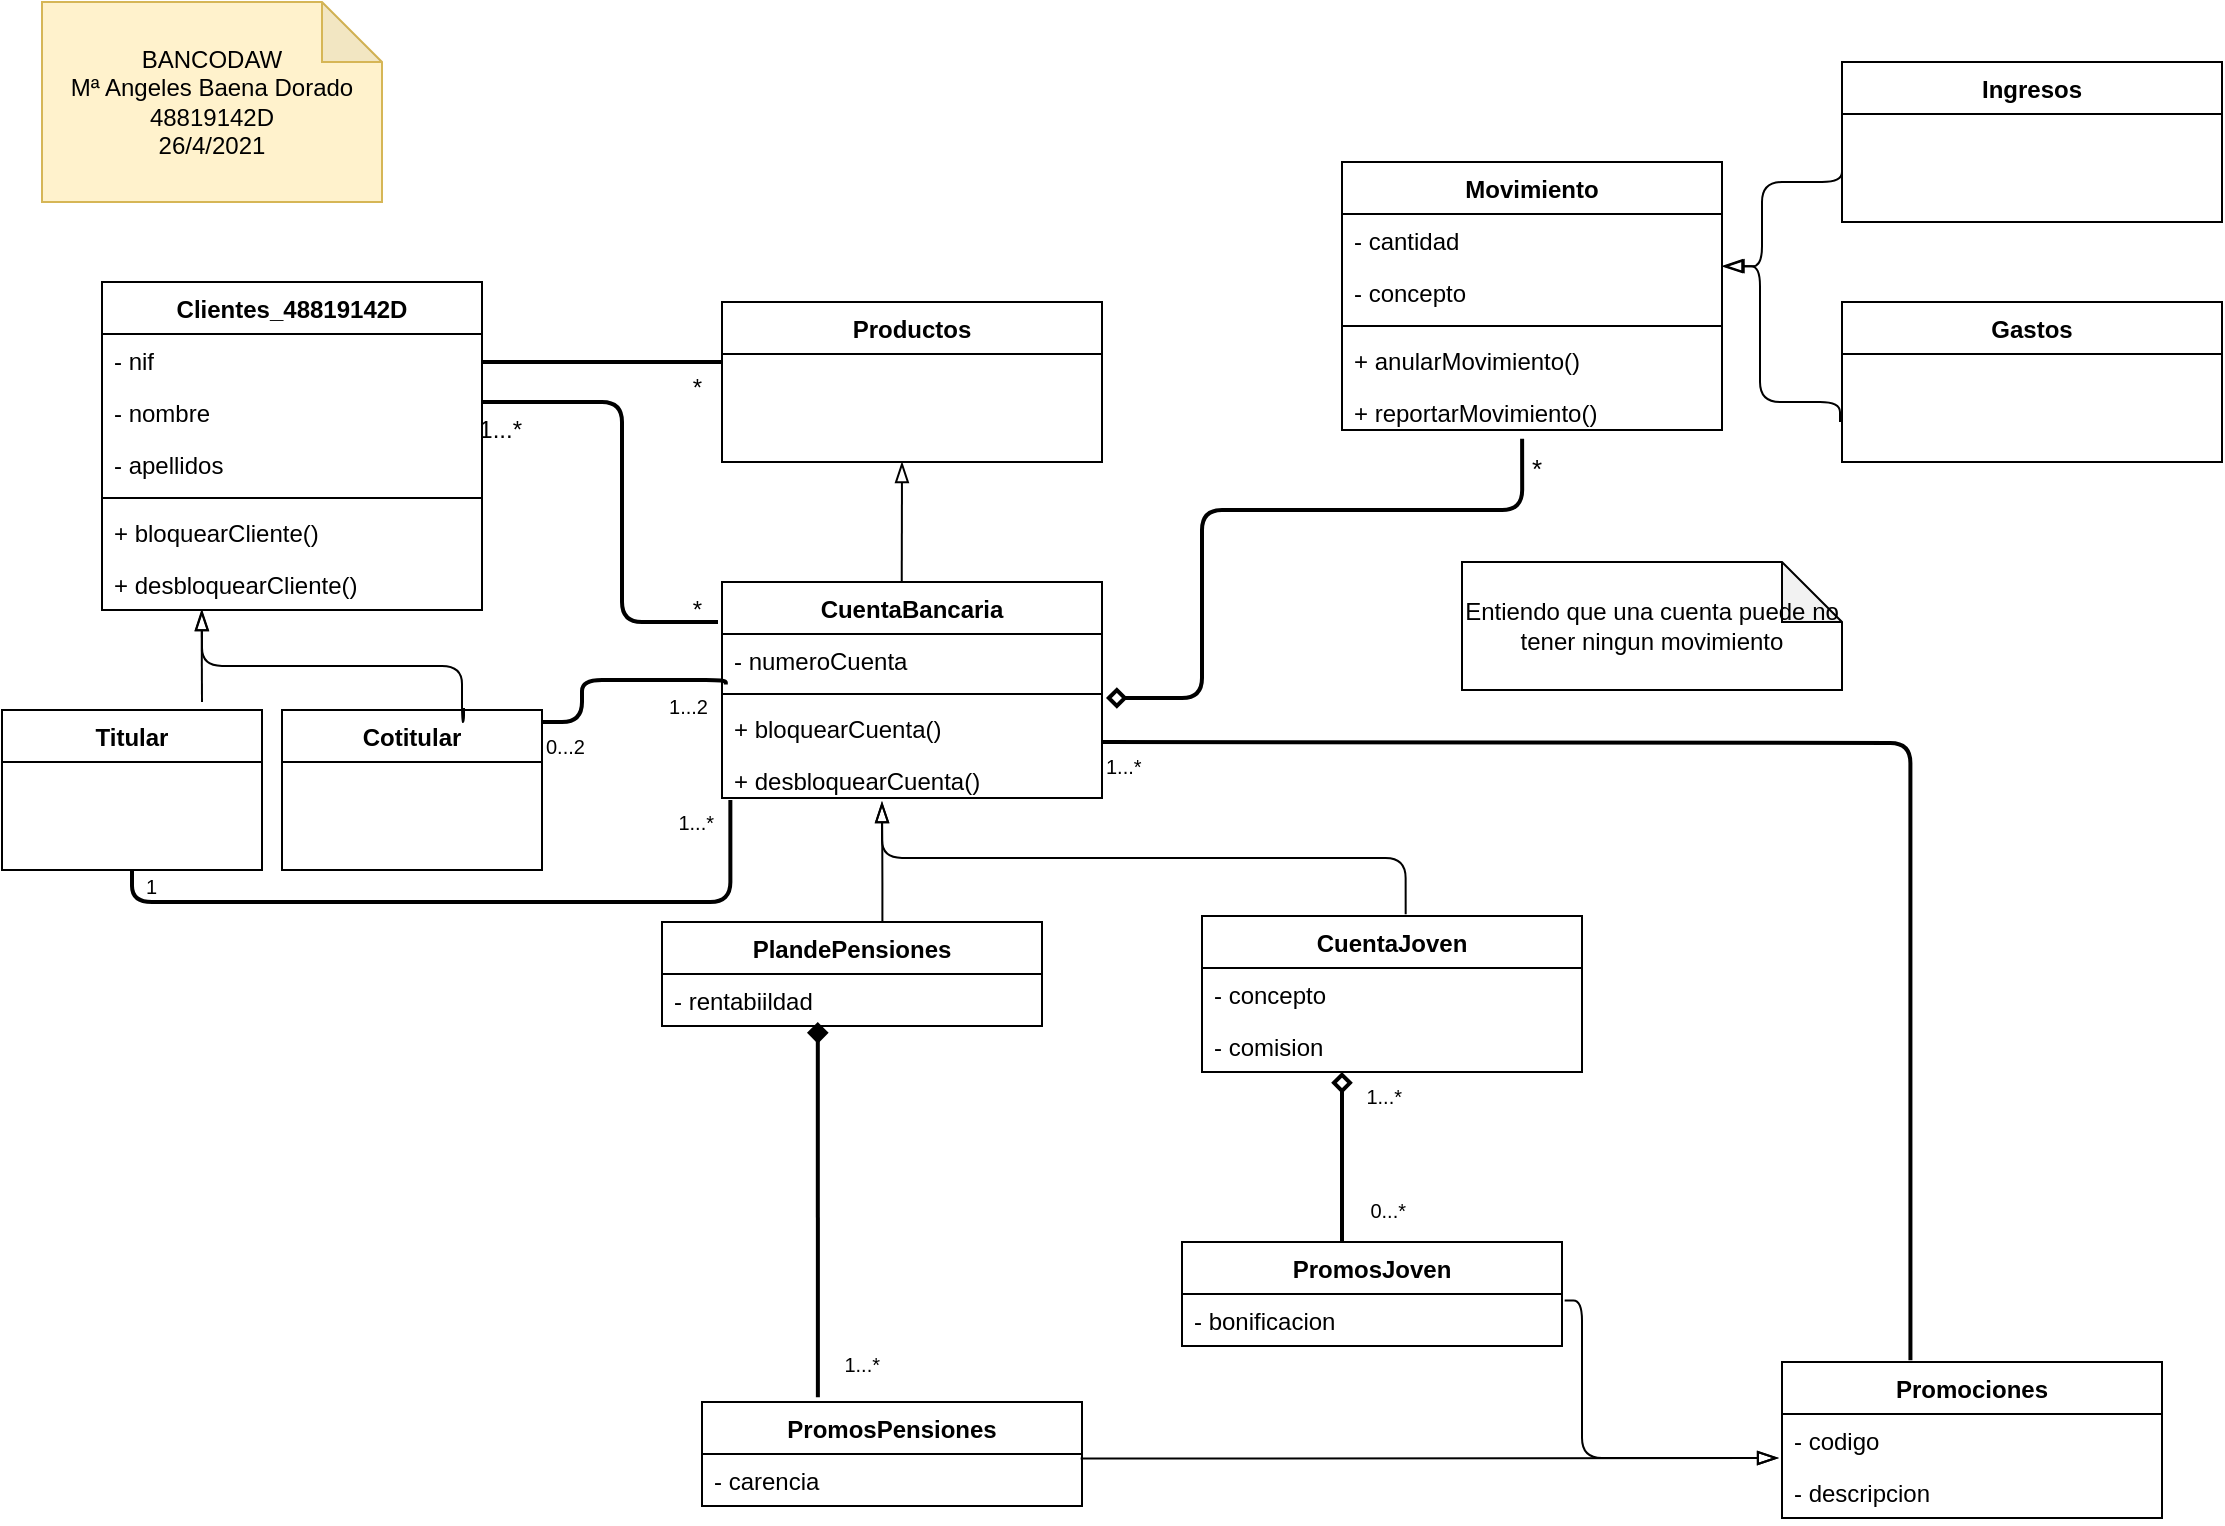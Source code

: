 <mxfile version="14.6.6" type="github">
  <diagram id="C5RBs43oDa-KdzZeNtuy" name="Page-1">
    <mxGraphModel dx="1185" dy="643" grid="1" gridSize="10" guides="1" tooltips="1" connect="1" arrows="1" fold="1" page="1" pageScale="1" pageWidth="1169" pageHeight="827" math="0" shadow="0">
      <root>
        <mxCell id="WIyWlLk6GJQsqaUBKTNV-0" />
        <mxCell id="WIyWlLk6GJQsqaUBKTNV-1" parent="WIyWlLk6GJQsqaUBKTNV-0" />
        <mxCell id="iE6FMapl29Qg4c_nM3nC-0" value="&lt;div&gt;BANCODAW&lt;/div&gt;&lt;div&gt;Mª Angeles Baena Dorado&lt;/div&gt;&lt;div&gt;48819142D&lt;br&gt;&lt;/div&gt;&lt;div&gt;26/4/2021&lt;br&gt;&lt;/div&gt;" style="shape=note;whiteSpace=wrap;html=1;backgroundOutline=1;darkOpacity=0.05;fontStyle=0;fillColor=#fff2cc;strokeColor=#d6b656;" parent="WIyWlLk6GJQsqaUBKTNV-1" vertex="1">
          <mxGeometry x="40" y="20" width="170" height="100" as="geometry" />
        </mxCell>
        <mxCell id="xge_uJqHZkqQWPB38G0r-0" value="Clientes_48819142D" style="swimlane;fontStyle=1;align=center;verticalAlign=top;childLayout=stackLayout;horizontal=1;startSize=26;horizontalStack=0;resizeParent=1;resizeParentMax=0;resizeLast=0;collapsible=1;marginBottom=0;" vertex="1" parent="WIyWlLk6GJQsqaUBKTNV-1">
          <mxGeometry x="70" y="160" width="190" height="164" as="geometry" />
        </mxCell>
        <mxCell id="xge_uJqHZkqQWPB38G0r-1" value="- nif&#xa;" style="text;strokeColor=none;fillColor=none;align=left;verticalAlign=top;spacingLeft=4;spacingRight=4;overflow=hidden;rotatable=0;points=[[0,0.5],[1,0.5]];portConstraint=eastwest;" vertex="1" parent="xge_uJqHZkqQWPB38G0r-0">
          <mxGeometry y="26" width="190" height="26" as="geometry" />
        </mxCell>
        <mxCell id="xge_uJqHZkqQWPB38G0r-4" value="- nombre" style="text;strokeColor=none;fillColor=none;align=left;verticalAlign=top;spacingLeft=4;spacingRight=4;overflow=hidden;rotatable=0;points=[[0,0.5],[1,0.5]];portConstraint=eastwest;" vertex="1" parent="xge_uJqHZkqQWPB38G0r-0">
          <mxGeometry y="52" width="190" height="26" as="geometry" />
        </mxCell>
        <mxCell id="xge_uJqHZkqQWPB38G0r-5" value="- apellidos" style="text;strokeColor=none;fillColor=none;align=left;verticalAlign=top;spacingLeft=4;spacingRight=4;overflow=hidden;rotatable=0;points=[[0,0.5],[1,0.5]];portConstraint=eastwest;" vertex="1" parent="xge_uJqHZkqQWPB38G0r-0">
          <mxGeometry y="78" width="190" height="26" as="geometry" />
        </mxCell>
        <mxCell id="xge_uJqHZkqQWPB38G0r-2" value="" style="line;strokeWidth=1;fillColor=none;align=left;verticalAlign=middle;spacingTop=-1;spacingLeft=3;spacingRight=3;rotatable=0;labelPosition=right;points=[];portConstraint=eastwest;" vertex="1" parent="xge_uJqHZkqQWPB38G0r-0">
          <mxGeometry y="104" width="190" height="8" as="geometry" />
        </mxCell>
        <mxCell id="xge_uJqHZkqQWPB38G0r-3" value="+ bloquearCliente()" style="text;strokeColor=none;fillColor=none;align=left;verticalAlign=top;spacingLeft=4;spacingRight=4;overflow=hidden;rotatable=0;points=[[0,0.5],[1,0.5]];portConstraint=eastwest;" vertex="1" parent="xge_uJqHZkqQWPB38G0r-0">
          <mxGeometry y="112" width="190" height="26" as="geometry" />
        </mxCell>
        <mxCell id="xge_uJqHZkqQWPB38G0r-6" value="+ desbloquearCliente()" style="text;strokeColor=none;fillColor=none;align=left;verticalAlign=top;spacingLeft=4;spacingRight=4;overflow=hidden;rotatable=0;points=[[0,0.5],[1,0.5]];portConstraint=eastwest;" vertex="1" parent="xge_uJqHZkqQWPB38G0r-0">
          <mxGeometry y="138" width="190" height="26" as="geometry" />
        </mxCell>
        <mxCell id="xge_uJqHZkqQWPB38G0r-7" value="Ingresos" style="swimlane;fontStyle=1;align=center;verticalAlign=top;childLayout=stackLayout;horizontal=1;startSize=26;horizontalStack=0;resizeParent=1;resizeParentMax=0;resizeLast=0;collapsible=1;marginBottom=0;" vertex="1" parent="WIyWlLk6GJQsqaUBKTNV-1">
          <mxGeometry x="940" y="50" width="190" height="80" as="geometry" />
        </mxCell>
        <mxCell id="xge_uJqHZkqQWPB38G0r-14" value="CuentaBancaria" style="swimlane;fontStyle=1;align=center;verticalAlign=top;childLayout=stackLayout;horizontal=1;startSize=26;horizontalStack=0;resizeParent=1;resizeParentMax=0;resizeLast=0;collapsible=1;marginBottom=0;" vertex="1" parent="WIyWlLk6GJQsqaUBKTNV-1">
          <mxGeometry x="380" y="310" width="190" height="108" as="geometry" />
        </mxCell>
        <mxCell id="xge_uJqHZkqQWPB38G0r-15" value="- numeroCuenta" style="text;strokeColor=none;fillColor=none;align=left;verticalAlign=top;spacingLeft=4;spacingRight=4;overflow=hidden;rotatable=0;points=[[0,0.5],[1,0.5]];portConstraint=eastwest;" vertex="1" parent="xge_uJqHZkqQWPB38G0r-14">
          <mxGeometry y="26" width="190" height="26" as="geometry" />
        </mxCell>
        <mxCell id="xge_uJqHZkqQWPB38G0r-18" value="" style="line;strokeWidth=1;fillColor=none;align=left;verticalAlign=middle;spacingTop=-1;spacingLeft=3;spacingRight=3;rotatable=0;labelPosition=right;points=[];portConstraint=eastwest;" vertex="1" parent="xge_uJqHZkqQWPB38G0r-14">
          <mxGeometry y="52" width="190" height="8" as="geometry" />
        </mxCell>
        <mxCell id="xge_uJqHZkqQWPB38G0r-19" value="+ bloquearCuenta()" style="text;strokeColor=none;fillColor=none;align=left;verticalAlign=top;spacingLeft=4;spacingRight=4;overflow=hidden;rotatable=0;points=[[0,0.5],[1,0.5]];portConstraint=eastwest;" vertex="1" parent="xge_uJqHZkqQWPB38G0r-14">
          <mxGeometry y="60" width="190" height="26" as="geometry" />
        </mxCell>
        <mxCell id="xge_uJqHZkqQWPB38G0r-20" value="+ desbloquearCuenta()" style="text;strokeColor=none;fillColor=none;align=left;verticalAlign=top;spacingLeft=4;spacingRight=4;overflow=hidden;rotatable=0;points=[[0,0.5],[1,0.5]];portConstraint=eastwest;" vertex="1" parent="xge_uJqHZkqQWPB38G0r-14">
          <mxGeometry y="86" width="190" height="22" as="geometry" />
        </mxCell>
        <mxCell id="xge_uJqHZkqQWPB38G0r-21" value="Movimiento" style="swimlane;fontStyle=1;align=center;verticalAlign=top;childLayout=stackLayout;horizontal=1;startSize=26;horizontalStack=0;resizeParent=1;resizeParentMax=0;resizeLast=0;collapsible=1;marginBottom=0;" vertex="1" parent="WIyWlLk6GJQsqaUBKTNV-1">
          <mxGeometry x="690" y="100" width="190" height="134" as="geometry" />
        </mxCell>
        <mxCell id="xge_uJqHZkqQWPB38G0r-22" value="- cantidad" style="text;strokeColor=none;fillColor=none;align=left;verticalAlign=top;spacingLeft=4;spacingRight=4;overflow=hidden;rotatable=0;points=[[0,0.5],[1,0.5]];portConstraint=eastwest;" vertex="1" parent="xge_uJqHZkqQWPB38G0r-21">
          <mxGeometry y="26" width="190" height="26" as="geometry" />
        </mxCell>
        <mxCell id="xge_uJqHZkqQWPB38G0r-26" value="- concepto" style="text;strokeColor=none;fillColor=none;align=left;verticalAlign=top;spacingLeft=4;spacingRight=4;overflow=hidden;rotatable=0;points=[[0,0.5],[1,0.5]];portConstraint=eastwest;" vertex="1" parent="xge_uJqHZkqQWPB38G0r-21">
          <mxGeometry y="52" width="190" height="26" as="geometry" />
        </mxCell>
        <mxCell id="xge_uJqHZkqQWPB38G0r-23" value="" style="line;strokeWidth=1;fillColor=none;align=left;verticalAlign=middle;spacingTop=-1;spacingLeft=3;spacingRight=3;rotatable=0;labelPosition=right;points=[];portConstraint=eastwest;" vertex="1" parent="xge_uJqHZkqQWPB38G0r-21">
          <mxGeometry y="78" width="190" height="8" as="geometry" />
        </mxCell>
        <mxCell id="xge_uJqHZkqQWPB38G0r-24" value="+ anularMovimiento()" style="text;strokeColor=none;fillColor=none;align=left;verticalAlign=top;spacingLeft=4;spacingRight=4;overflow=hidden;rotatable=0;points=[[0,0.5],[1,0.5]];portConstraint=eastwest;" vertex="1" parent="xge_uJqHZkqQWPB38G0r-21">
          <mxGeometry y="86" width="190" height="26" as="geometry" />
        </mxCell>
        <mxCell id="xge_uJqHZkqQWPB38G0r-25" value="+ reportarMovimiento()" style="text;strokeColor=none;fillColor=none;align=left;verticalAlign=top;spacingLeft=4;spacingRight=4;overflow=hidden;rotatable=0;points=[[0,0.5],[1,0.5]];portConstraint=eastwest;" vertex="1" parent="xge_uJqHZkqQWPB38G0r-21">
          <mxGeometry y="112" width="190" height="22" as="geometry" />
        </mxCell>
        <mxCell id="xge_uJqHZkqQWPB38G0r-27" value="Titular" style="swimlane;fontStyle=1;align=center;verticalAlign=top;childLayout=stackLayout;horizontal=1;startSize=26;horizontalStack=0;resizeParent=1;resizeParentMax=0;resizeLast=0;collapsible=1;marginBottom=0;" vertex="1" parent="WIyWlLk6GJQsqaUBKTNV-1">
          <mxGeometry x="20" y="374" width="130" height="80" as="geometry" />
        </mxCell>
        <mxCell id="xge_uJqHZkqQWPB38G0r-28" value="Gastos" style="swimlane;fontStyle=1;align=center;verticalAlign=top;childLayout=stackLayout;horizontal=1;startSize=26;horizontalStack=0;resizeParent=1;resizeParentMax=0;resizeLast=0;collapsible=1;marginBottom=0;" vertex="1" parent="WIyWlLk6GJQsqaUBKTNV-1">
          <mxGeometry x="940" y="170" width="190" height="80" as="geometry" />
        </mxCell>
        <mxCell id="xge_uJqHZkqQWPB38G0r-29" value="PlandePensiones" style="swimlane;fontStyle=1;align=center;verticalAlign=top;childLayout=stackLayout;horizontal=1;startSize=26;horizontalStack=0;resizeParent=1;resizeParentMax=0;resizeLast=0;collapsible=1;marginBottom=0;" vertex="1" parent="WIyWlLk6GJQsqaUBKTNV-1">
          <mxGeometry x="350" y="480" width="190" height="52" as="geometry" />
        </mxCell>
        <mxCell id="xge_uJqHZkqQWPB38G0r-30" value="- rentabiildad" style="text;strokeColor=none;fillColor=none;align=left;verticalAlign=top;spacingLeft=4;spacingRight=4;overflow=hidden;rotatable=0;points=[[0,0.5],[1,0.5]];portConstraint=eastwest;" vertex="1" parent="xge_uJqHZkqQWPB38G0r-29">
          <mxGeometry y="26" width="190" height="26" as="geometry" />
        </mxCell>
        <mxCell id="xge_uJqHZkqQWPB38G0r-34" value="Promociones" style="swimlane;fontStyle=1;align=center;verticalAlign=top;childLayout=stackLayout;horizontal=1;startSize=26;horizontalStack=0;resizeParent=1;resizeParentMax=0;resizeLast=0;collapsible=1;marginBottom=0;" vertex="1" parent="WIyWlLk6GJQsqaUBKTNV-1">
          <mxGeometry x="910" y="700" width="190" height="78" as="geometry" />
        </mxCell>
        <mxCell id="xge_uJqHZkqQWPB38G0r-35" value="- codigo" style="text;strokeColor=none;fillColor=none;align=left;verticalAlign=top;spacingLeft=4;spacingRight=4;overflow=hidden;rotatable=0;points=[[0,0.5],[1,0.5]];portConstraint=eastwest;" vertex="1" parent="xge_uJqHZkqQWPB38G0r-34">
          <mxGeometry y="26" width="190" height="26" as="geometry" />
        </mxCell>
        <mxCell id="xge_uJqHZkqQWPB38G0r-39" value="- descripcion" style="text;strokeColor=none;fillColor=none;align=left;verticalAlign=top;spacingLeft=4;spacingRight=4;overflow=hidden;rotatable=0;points=[[0,0.5],[1,0.5]];portConstraint=eastwest;" vertex="1" parent="xge_uJqHZkqQWPB38G0r-34">
          <mxGeometry y="52" width="190" height="26" as="geometry" />
        </mxCell>
        <mxCell id="xge_uJqHZkqQWPB38G0r-40" value="PromosJoven" style="swimlane;fontStyle=1;align=center;verticalAlign=top;childLayout=stackLayout;horizontal=1;startSize=26;horizontalStack=0;resizeParent=1;resizeParentMax=0;resizeLast=0;collapsible=1;marginBottom=0;" vertex="1" parent="WIyWlLk6GJQsqaUBKTNV-1">
          <mxGeometry x="610" y="640" width="190" height="52" as="geometry" />
        </mxCell>
        <mxCell id="xge_uJqHZkqQWPB38G0r-41" value="- bonificacion" style="text;strokeColor=none;fillColor=none;align=left;verticalAlign=top;spacingLeft=4;spacingRight=4;overflow=hidden;rotatable=0;points=[[0,0.5],[1,0.5]];portConstraint=eastwest;" vertex="1" parent="xge_uJqHZkqQWPB38G0r-40">
          <mxGeometry y="26" width="190" height="26" as="geometry" />
        </mxCell>
        <mxCell id="xge_uJqHZkqQWPB38G0r-44" value="CuentaJoven" style="swimlane;fontStyle=1;align=center;verticalAlign=top;childLayout=stackLayout;horizontal=1;startSize=26;horizontalStack=0;resizeParent=1;resizeParentMax=0;resizeLast=0;collapsible=1;marginBottom=0;" vertex="1" parent="WIyWlLk6GJQsqaUBKTNV-1">
          <mxGeometry x="620" y="477" width="190" height="78" as="geometry" />
        </mxCell>
        <mxCell id="xge_uJqHZkqQWPB38G0r-45" value="- concepto" style="text;strokeColor=none;fillColor=none;align=left;verticalAlign=top;spacingLeft=4;spacingRight=4;overflow=hidden;rotatable=0;points=[[0,0.5],[1,0.5]];portConstraint=eastwest;" vertex="1" parent="xge_uJqHZkqQWPB38G0r-44">
          <mxGeometry y="26" width="190" height="26" as="geometry" />
        </mxCell>
        <mxCell id="xge_uJqHZkqQWPB38G0r-46" value="- comision" style="text;strokeColor=none;fillColor=none;align=left;verticalAlign=top;spacingLeft=4;spacingRight=4;overflow=hidden;rotatable=0;points=[[0,0.5],[1,0.5]];portConstraint=eastwest;" vertex="1" parent="xge_uJqHZkqQWPB38G0r-44">
          <mxGeometry y="52" width="190" height="26" as="geometry" />
        </mxCell>
        <mxCell id="xge_uJqHZkqQWPB38G0r-47" value="PromosPensiones" style="swimlane;fontStyle=1;align=center;verticalAlign=top;childLayout=stackLayout;horizontal=1;startSize=26;horizontalStack=0;resizeParent=1;resizeParentMax=0;resizeLast=0;collapsible=1;marginBottom=0;" vertex="1" parent="WIyWlLk6GJQsqaUBKTNV-1">
          <mxGeometry x="370" y="720" width="190" height="52" as="geometry" />
        </mxCell>
        <mxCell id="xge_uJqHZkqQWPB38G0r-48" value="- carencia" style="text;strokeColor=none;fillColor=none;align=left;verticalAlign=top;spacingLeft=4;spacingRight=4;overflow=hidden;rotatable=0;points=[[0,0.5],[1,0.5]];portConstraint=eastwest;" vertex="1" parent="xge_uJqHZkqQWPB38G0r-47">
          <mxGeometry y="26" width="190" height="26" as="geometry" />
        </mxCell>
        <mxCell id="xge_uJqHZkqQWPB38G0r-56" value="" style="verticalAlign=bottom;html=1;endArrow=none;edgeStyle=orthogonalEdgeStyle;strokeWidth=2;" edge="1" parent="WIyWlLk6GJQsqaUBKTNV-1">
          <mxGeometry y="10" relative="1" as="geometry">
            <mxPoint x="260" y="200" as="sourcePoint" />
            <mxPoint x="380" y="200" as="targetPoint" />
            <mxPoint as="offset" />
          </mxGeometry>
        </mxCell>
        <mxCell id="xge_uJqHZkqQWPB38G0r-58" value="*" style="resizable=0;html=1;align=right;verticalAlign=top;labelBackgroundColor=none;fontSize=12;" connectable="0" vertex="1" parent="xge_uJqHZkqQWPB38G0r-56">
          <mxGeometry x="1" relative="1" as="geometry">
            <mxPoint x="-10" y="-1" as="offset" />
          </mxGeometry>
        </mxCell>
        <mxCell id="xge_uJqHZkqQWPB38G0r-60" value="" style="endArrow=blockThin;startArrow=none;endFill=0;startFill=0;endSize=8;html=1;verticalAlign=bottom;labelBackgroundColor=none;strokeWidth=1;fontSize=12;exitX=0.473;exitY=-0.001;exitDx=0;exitDy=0;exitPerimeter=0;" edge="1" parent="WIyWlLk6GJQsqaUBKTNV-1" source="xge_uJqHZkqQWPB38G0r-14">
          <mxGeometry width="160" relative="1" as="geometry">
            <mxPoint x="470" y="300" as="sourcePoint" />
            <mxPoint x="470" y="250" as="targetPoint" />
          </mxGeometry>
        </mxCell>
        <mxCell id="xge_uJqHZkqQWPB38G0r-61" value="" style="verticalAlign=bottom;html=1;endArrow=none;edgeStyle=orthogonalEdgeStyle;strokeWidth=2;" edge="1" parent="WIyWlLk6GJQsqaUBKTNV-1">
          <mxGeometry y="10" relative="1" as="geometry">
            <mxPoint x="260" y="220" as="sourcePoint" />
            <mxPoint x="378" y="330" as="targetPoint" />
            <mxPoint as="offset" />
            <Array as="points">
              <mxPoint x="330" y="220" />
              <mxPoint x="330" y="330" />
            </Array>
          </mxGeometry>
        </mxCell>
        <mxCell id="xge_uJqHZkqQWPB38G0r-62" value="*" style="resizable=0;html=1;align=right;verticalAlign=top;labelBackgroundColor=none;fontSize=12;" connectable="0" vertex="1" parent="xge_uJqHZkqQWPB38G0r-61">
          <mxGeometry x="1" relative="1" as="geometry">
            <mxPoint x="-8" y="-20" as="offset" />
          </mxGeometry>
        </mxCell>
        <mxCell id="xge_uJqHZkqQWPB38G0r-63" value="" style="verticalAlign=bottom;html=1;endArrow=none;edgeStyle=orthogonalEdgeStyle;strokeWidth=2;fontSize=12;entryX=0.474;entryY=1.201;entryDx=0;entryDy=0;entryPerimeter=0;startArrow=diamond;startFill=0;" edge="1" parent="WIyWlLk6GJQsqaUBKTNV-1" target="xge_uJqHZkqQWPB38G0r-25">
          <mxGeometry relative="1" as="geometry">
            <mxPoint x="572" y="368" as="sourcePoint" />
            <mxPoint x="677" y="274" as="targetPoint" />
            <Array as="points">
              <mxPoint x="620" y="368" />
              <mxPoint x="620" y="274" />
              <mxPoint x="780" y="274" />
            </Array>
          </mxGeometry>
        </mxCell>
        <mxCell id="xge_uJqHZkqQWPB38G0r-64" value="" style="resizable=0;html=1;align=left;verticalAlign=top;labelBackgroundColor=none;fontSize=10" connectable="0" vertex="1" parent="xge_uJqHZkqQWPB38G0r-63">
          <mxGeometry x="-1" relative="1" as="geometry" />
        </mxCell>
        <mxCell id="xge_uJqHZkqQWPB38G0r-65" value="*" style="resizable=0;html=1;align=right;verticalAlign=top;labelBackgroundColor=none;fontSize=13;" connectable="0" vertex="1" parent="xge_uJqHZkqQWPB38G0r-63">
          <mxGeometry x="1" relative="1" as="geometry">
            <mxPoint x="10" as="offset" />
          </mxGeometry>
        </mxCell>
        <mxCell id="xge_uJqHZkqQWPB38G0r-66" value="" style="endArrow=blockThin;startArrow=none;endFill=0;startFill=0;endSize=8;html=1;verticalAlign=bottom;labelBackgroundColor=none;strokeWidth=1;fontSize=12;entryX=1.004;entryY=0.005;entryDx=0;entryDy=0;entryPerimeter=0;edgeStyle=orthogonalEdgeStyle;" edge="1" parent="WIyWlLk6GJQsqaUBKTNV-1" target="xge_uJqHZkqQWPB38G0r-26">
          <mxGeometry width="160" relative="1" as="geometry">
            <mxPoint x="940" y="100" as="sourcePoint" />
            <mxPoint x="480" y="260" as="targetPoint" />
            <Array as="points">
              <mxPoint x="940" y="110" />
              <mxPoint x="900" y="110" />
              <mxPoint x="900" y="152" />
            </Array>
          </mxGeometry>
        </mxCell>
        <mxCell id="xge_uJqHZkqQWPB38G0r-67" value="" style="endArrow=blockThin;startArrow=none;endFill=0;startFill=0;endSize=8;html=1;verticalAlign=bottom;labelBackgroundColor=none;strokeWidth=1;fontSize=12;entryX=1.004;entryY=0.005;entryDx=0;entryDy=0;entryPerimeter=0;edgeStyle=orthogonalEdgeStyle;" edge="1" parent="WIyWlLk6GJQsqaUBKTNV-1">
          <mxGeometry width="160" relative="1" as="geometry">
            <mxPoint x="939" y="230" as="sourcePoint" />
            <mxPoint x="880" y="152.13" as="targetPoint" />
            <Array as="points">
              <mxPoint x="939" y="230" />
              <mxPoint x="939" y="220" />
              <mxPoint x="899" y="220" />
              <mxPoint x="899" y="152" />
            </Array>
          </mxGeometry>
        </mxCell>
        <mxCell id="xge_uJqHZkqQWPB38G0r-68" value="" style="endArrow=blockThin;startArrow=none;endFill=0;startFill=0;endSize=8;html=1;verticalAlign=bottom;labelBackgroundColor=none;strokeWidth=1;fontSize=12;exitX=0.58;exitY=0;exitDx=0;exitDy=0;exitPerimeter=0;edgeStyle=orthogonalEdgeStyle;" edge="1" parent="WIyWlLk6GJQsqaUBKTNV-1" source="xge_uJqHZkqQWPB38G0r-29">
          <mxGeometry width="160" relative="1" as="geometry">
            <mxPoint x="460.0" y="469.892" as="sourcePoint" />
            <mxPoint x="460" y="420" as="targetPoint" />
          </mxGeometry>
        </mxCell>
        <mxCell id="xge_uJqHZkqQWPB38G0r-69" value="" style="endArrow=blockThin;startArrow=none;endFill=0;startFill=0;endSize=8;html=1;verticalAlign=bottom;labelBackgroundColor=none;strokeWidth=1;fontSize=12;exitX=0.536;exitY=-0.011;exitDx=0;exitDy=0;exitPerimeter=0;edgeStyle=orthogonalEdgeStyle;" edge="1" parent="WIyWlLk6GJQsqaUBKTNV-1" source="xge_uJqHZkqQWPB38G0r-44">
          <mxGeometry width="160" relative="1" as="geometry">
            <mxPoint x="470.2" y="490" as="sourcePoint" />
            <mxPoint x="460" y="420" as="targetPoint" />
            <Array as="points">
              <mxPoint x="722" y="448" />
              <mxPoint x="460" y="448" />
            </Array>
          </mxGeometry>
        </mxCell>
        <mxCell id="xge_uJqHZkqQWPB38G0r-70" value="" style="endArrow=blockThin;startArrow=none;endFill=0;startFill=0;endSize=8;html=1;verticalAlign=bottom;labelBackgroundColor=none;strokeWidth=1;fontSize=12;exitX=1.007;exitY=0.126;exitDx=0;exitDy=0;exitPerimeter=0;edgeStyle=orthogonalEdgeStyle;entryX=-0.01;entryY=0.83;entryDx=0;entryDy=0;entryPerimeter=0;" edge="1" parent="WIyWlLk6GJQsqaUBKTNV-1" source="xge_uJqHZkqQWPB38G0r-41" target="xge_uJqHZkqQWPB38G0r-35">
          <mxGeometry width="160" relative="1" as="geometry">
            <mxPoint x="810.0" y="736.142" as="sourcePoint" />
            <mxPoint x="548.16" y="680" as="targetPoint" />
            <Array as="points">
              <mxPoint x="810" y="669" />
              <mxPoint x="810" y="748" />
              <mxPoint x="908" y="748" />
            </Array>
          </mxGeometry>
        </mxCell>
        <mxCell id="xge_uJqHZkqQWPB38G0r-72" value="" style="endArrow=blockThin;startArrow=none;endFill=0;startFill=0;endSize=8;html=1;verticalAlign=bottom;labelBackgroundColor=none;strokeWidth=1;fontSize=12;exitX=1.007;exitY=-0.027;exitDx=0;exitDy=0;exitPerimeter=0;" edge="1" parent="WIyWlLk6GJQsqaUBKTNV-1">
          <mxGeometry width="160" relative="1" as="geometry">
            <mxPoint x="559.33" y="748.298" as="sourcePoint" />
            <mxPoint x="908" y="748" as="targetPoint" />
          </mxGeometry>
        </mxCell>
        <mxCell id="xge_uJqHZkqQWPB38G0r-74" value="" style="verticalAlign=bottom;html=1;endArrow=none;strokeWidth=2;fontSize=13;exitX=0.41;exitY=0.923;exitDx=0;exitDy=0;exitPerimeter=0;entryX=0.305;entryY=-0.045;entryDx=0;entryDy=0;entryPerimeter=0;startArrow=diamond;startFill=1;" edge="1" parent="WIyWlLk6GJQsqaUBKTNV-1" source="xge_uJqHZkqQWPB38G0r-30" target="xge_uJqHZkqQWPB38G0r-47">
          <mxGeometry relative="1" as="geometry">
            <mxPoint x="400" y="560.004" as="sourcePoint" />
            <mxPoint x="440" y="690" as="targetPoint" />
          </mxGeometry>
        </mxCell>
        <mxCell id="xge_uJqHZkqQWPB38G0r-75" value="" style="resizable=0;html=1;align=left;verticalAlign=top;labelBackgroundColor=none;fontSize=10" connectable="0" vertex="1" parent="xge_uJqHZkqQWPB38G0r-74">
          <mxGeometry x="-1" relative="1" as="geometry" />
        </mxCell>
        <mxCell id="xge_uJqHZkqQWPB38G0r-76" value="1...*" style="resizable=0;html=1;align=right;verticalAlign=top;labelBackgroundColor=none;fontSize=10" connectable="0" vertex="1" parent="xge_uJqHZkqQWPB38G0r-74">
          <mxGeometry x="1" relative="1" as="geometry">
            <mxPoint x="32" y="-28" as="offset" />
          </mxGeometry>
        </mxCell>
        <mxCell id="xge_uJqHZkqQWPB38G0r-77" value="" style="verticalAlign=bottom;html=1;endArrow=none;strokeWidth=2;fontSize=13;exitX=0.41;exitY=0.923;exitDx=0;exitDy=0;exitPerimeter=0;startArrow=diamond;startFill=0;" edge="1" parent="WIyWlLk6GJQsqaUBKTNV-1">
          <mxGeometry relative="1" as="geometry">
            <mxPoint x="690.0" y="554.998" as="sourcePoint" />
            <mxPoint x="690" y="640" as="targetPoint" />
          </mxGeometry>
        </mxCell>
        <mxCell id="xge_uJqHZkqQWPB38G0r-78" value="" style="resizable=0;html=1;align=left;verticalAlign=top;labelBackgroundColor=none;fontSize=10" connectable="0" vertex="1" parent="xge_uJqHZkqQWPB38G0r-77">
          <mxGeometry x="-1" relative="1" as="geometry" />
        </mxCell>
        <mxCell id="xge_uJqHZkqQWPB38G0r-79" value="0...*" style="resizable=0;html=1;align=right;verticalAlign=top;labelBackgroundColor=none;fontSize=10" connectable="0" vertex="1" parent="xge_uJqHZkqQWPB38G0r-77">
          <mxGeometry x="1" relative="1" as="geometry">
            <mxPoint x="32" y="-28" as="offset" />
          </mxGeometry>
        </mxCell>
        <mxCell id="xge_uJqHZkqQWPB38G0r-84" value="" style="verticalAlign=bottom;html=1;endArrow=none;edgeStyle=orthogonalEdgeStyle;strokeWidth=2;fontSize=13;entryX=0.338;entryY=-0.012;entryDx=0;entryDy=0;entryPerimeter=0;" edge="1" parent="WIyWlLk6GJQsqaUBKTNV-1" target="xge_uJqHZkqQWPB38G0r-34">
          <mxGeometry relative="1" as="geometry">
            <mxPoint x="570" y="390" as="sourcePoint" />
            <mxPoint x="970" y="690" as="targetPoint" />
          </mxGeometry>
        </mxCell>
        <mxCell id="xge_uJqHZkqQWPB38G0r-85" value="1...*" style="resizable=0;html=1;align=left;verticalAlign=top;labelBackgroundColor=none;fontSize=10" connectable="0" vertex="1" parent="xge_uJqHZkqQWPB38G0r-84">
          <mxGeometry x="-1" relative="1" as="geometry" />
        </mxCell>
        <mxCell id="xge_uJqHZkqQWPB38G0r-86" value="" style="resizable=0;html=1;align=right;verticalAlign=top;labelBackgroundColor=none;fontSize=10" connectable="0" vertex="1" parent="xge_uJqHZkqQWPB38G0r-84">
          <mxGeometry x="1" relative="1" as="geometry">
            <mxPoint x="-10" y="-20" as="offset" />
          </mxGeometry>
        </mxCell>
        <mxCell id="xge_uJqHZkqQWPB38G0r-88" value="1...*" style="resizable=0;html=1;align=right;verticalAlign=top;labelBackgroundColor=none;fontSize=10" connectable="0" vertex="1" parent="WIyWlLk6GJQsqaUBKTNV-1">
          <mxGeometry x="720.0" y="555.004" as="geometry" />
        </mxCell>
        <mxCell id="xge_uJqHZkqQWPB38G0r-91" value="1...*" style="resizable=0;html=1;align=right;verticalAlign=top;labelBackgroundColor=none;fontSize=12;" connectable="0" vertex="1" parent="WIyWlLk6GJQsqaUBKTNV-1">
          <mxGeometry x="280.001" y="220.0" as="geometry" />
        </mxCell>
        <mxCell id="xge_uJqHZkqQWPB38G0r-92" value="Productos" style="swimlane;fontStyle=1;align=center;verticalAlign=top;childLayout=stackLayout;horizontal=1;startSize=26;horizontalStack=0;resizeParent=1;resizeParentMax=0;resizeLast=0;collapsible=1;marginBottom=0;" vertex="1" parent="WIyWlLk6GJQsqaUBKTNV-1">
          <mxGeometry x="380" y="170" width="190" height="80" as="geometry" />
        </mxCell>
        <mxCell id="xge_uJqHZkqQWPB38G0r-93" value="Cotitular" style="swimlane;fontStyle=1;align=center;verticalAlign=top;childLayout=stackLayout;horizontal=1;startSize=26;horizontalStack=0;resizeParent=1;resizeParentMax=0;resizeLast=0;collapsible=1;marginBottom=0;" vertex="1" parent="WIyWlLk6GJQsqaUBKTNV-1">
          <mxGeometry x="160" y="374" width="130" height="80" as="geometry" />
        </mxCell>
        <mxCell id="xge_uJqHZkqQWPB38G0r-94" value="" style="endArrow=blockThin;startArrow=none;endFill=0;startFill=0;endSize=8;html=1;verticalAlign=bottom;labelBackgroundColor=none;strokeWidth=1;fontSize=12;" edge="1" parent="WIyWlLk6GJQsqaUBKTNV-1">
          <mxGeometry width="160" relative="1" as="geometry">
            <mxPoint x="120" y="370" as="sourcePoint" />
            <mxPoint x="119.8" y="324" as="targetPoint" />
          </mxGeometry>
        </mxCell>
        <mxCell id="xge_uJqHZkqQWPB38G0r-95" value="" style="endArrow=blockThin;startArrow=none;endFill=0;startFill=0;endSize=8;html=1;verticalAlign=bottom;labelBackgroundColor=none;strokeWidth=1;fontSize=12;edgeStyle=orthogonalEdgeStyle;exitX=0.7;exitY=-0.012;exitDx=0;exitDy=0;exitPerimeter=0;" edge="1" parent="WIyWlLk6GJQsqaUBKTNV-1" source="xge_uJqHZkqQWPB38G0r-93">
          <mxGeometry width="160" relative="1" as="geometry">
            <mxPoint x="250" y="410" as="sourcePoint" />
            <mxPoint x="120" y="324" as="targetPoint" />
            <Array as="points">
              <mxPoint x="251" y="380" />
              <mxPoint x="250" y="380" />
              <mxPoint x="250" y="352" />
              <mxPoint x="120" y="352" />
            </Array>
          </mxGeometry>
        </mxCell>
        <mxCell id="xge_uJqHZkqQWPB38G0r-96" value="" style="verticalAlign=bottom;html=1;endArrow=none;edgeStyle=orthogonalEdgeStyle;strokeWidth=2;fontSize=13;entryX=0.01;entryY=0.973;entryDx=0;entryDy=0;entryPerimeter=0;" edge="1" parent="WIyWlLk6GJQsqaUBKTNV-1" target="xge_uJqHZkqQWPB38G0r-15">
          <mxGeometry x="-0.048" y="10" relative="1" as="geometry">
            <mxPoint x="290" y="380" as="sourcePoint" />
            <mxPoint x="450" y="380" as="targetPoint" />
            <Array as="points">
              <mxPoint x="310" y="380" />
              <mxPoint x="310" y="359" />
              <mxPoint x="382" y="359" />
            </Array>
            <mxPoint as="offset" />
          </mxGeometry>
        </mxCell>
        <mxCell id="xge_uJqHZkqQWPB38G0r-97" value="0...2" style="resizable=0;html=1;align=left;verticalAlign=top;labelBackgroundColor=none;fontSize=10" connectable="0" vertex="1" parent="xge_uJqHZkqQWPB38G0r-96">
          <mxGeometry x="-1" relative="1" as="geometry" />
        </mxCell>
        <mxCell id="xge_uJqHZkqQWPB38G0r-98" value="1...2" style="resizable=0;html=1;align=right;verticalAlign=top;labelBackgroundColor=none;fontSize=10" connectable="0" vertex="1" parent="xge_uJqHZkqQWPB38G0r-96">
          <mxGeometry x="1" relative="1" as="geometry">
            <mxPoint x="-8" y="-1" as="offset" />
          </mxGeometry>
        </mxCell>
        <mxCell id="xge_uJqHZkqQWPB38G0r-99" value="" style="verticalAlign=bottom;html=1;endArrow=none;edgeStyle=orthogonalEdgeStyle;strokeWidth=2;fontSize=13;exitX=0.5;exitY=1;exitDx=0;exitDy=0;entryX=0.022;entryY=1.045;entryDx=0;entryDy=0;entryPerimeter=0;" edge="1" parent="WIyWlLk6GJQsqaUBKTNV-1" source="xge_uJqHZkqQWPB38G0r-27" target="xge_uJqHZkqQWPB38G0r-20">
          <mxGeometry x="-0.048" y="10" relative="1" as="geometry">
            <mxPoint x="100" y="511" as="sourcePoint" />
            <mxPoint x="220" y="511" as="targetPoint" />
            <Array as="points">
              <mxPoint x="85" y="470" />
              <mxPoint x="384" y="470" />
            </Array>
            <mxPoint as="offset" />
          </mxGeometry>
        </mxCell>
        <mxCell id="xge_uJqHZkqQWPB38G0r-100" value="1" style="resizable=0;html=1;align=left;verticalAlign=top;labelBackgroundColor=none;fontSize=10" connectable="0" vertex="1" parent="xge_uJqHZkqQWPB38G0r-99">
          <mxGeometry x="-1" relative="1" as="geometry">
            <mxPoint x="5" y="-4" as="offset" />
          </mxGeometry>
        </mxCell>
        <mxCell id="xge_uJqHZkqQWPB38G0r-101" value="1...*" style="resizable=0;html=1;align=right;verticalAlign=top;labelBackgroundColor=none;fontSize=10" connectable="0" vertex="1" parent="xge_uJqHZkqQWPB38G0r-99">
          <mxGeometry x="1" relative="1" as="geometry">
            <mxPoint x="-8" y="-1" as="offset" />
          </mxGeometry>
        </mxCell>
        <mxCell id="xge_uJqHZkqQWPB38G0r-102" value="Entiendo que una cuenta puede no tener ningun movimiento" style="shape=note;whiteSpace=wrap;html=1;backgroundOutline=1;darkOpacity=0.05;fontStyle=0;" vertex="1" parent="WIyWlLk6GJQsqaUBKTNV-1">
          <mxGeometry x="750" y="300" width="190" height="64" as="geometry" />
        </mxCell>
      </root>
    </mxGraphModel>
  </diagram>
</mxfile>
